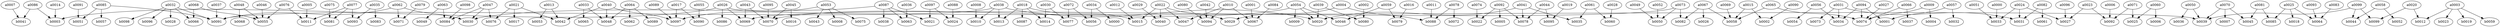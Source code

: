 /*  2-layer tree with 100 vertices on each side,
 * randomly permuted using seed 1,2,3 */
digraph tree_100 {
a0086 -> b0041;
a0038 -> b0020;
a0067 -> b0058;
a0092 -> b0078;
a0043 -> b0069;
a0093 -> b0064;
a0024 -> b0033;
a0085 -> b0057;
a0033 -> b0048;
a0037 -> b0091;
a0054 -> b0070;
a0098 -> b0084;
a0048 -> b0055;
a0018 -> b0014;
a0076 -> b0055;
a0040 -> b0097;
a0035 -> b0083;
a0031 -> b0073;
a0003 -> b0012;
a0053 -> b0075;
a0047 -> b0084;
a0056 -> b0054;
a0089 -> b0097;
a0054 -> b0009;
a0044 -> b0078;
a0051 -> b0033;
a0092 -> b0005;
a0087 -> b0021;
a0038 -> b0010;
a0005 -> b0011;
a0050 -> b0036;
a0028 -> b0060;
a0058 -> b0044;
a0064 -> b0062;
a0085 -> b0051;
a0014 -> b0003;
a0018 -> b0013;
a0034 -> b0056;
a0079 -> b0071;
a0068 -> b0066;
a0027 -> b0074;
a0038 -> b0091;
a0070 -> b0007;
a0000 -> b0033;
a0058 -> b0052;
a0032 -> b0028;
a0006 -> b0092;
a0029 -> b0040;
a0094 -> b0034;
a0055 -> b0090;
a0065 -> b0058;
a0095 -> b0070;
a0021 -> b0042;
a0044 -> b0095;
a0087 -> b0038;
a0094 -> b0001;
a0046 -> b0055;
a0030 -> b0014;
a0082 -> b0061;
a0085 -> b0091;
a0071 -> b0025;
a0033 -> b0065;
a0019 -> b0095;
a0065 -> b0074;
a0053 -> b0043;
a0086 -> b0003;
a0099 -> b0099;
a0047 -> b0076;
a0022 -> b0047;
a0081 -> b0085;
a0062 -> b0030;
a0049 -> b0050;
a0060 -> b0006;
a0078 -> b0088;
a0030 -> b0077;
a0010 -> b0094;
a0087 -> b0030;
a0066 -> b0037;
a0084 -> b0067;
a0087 -> b0063;
a0003 -> b0019;
a0041 -> b0078;
a0094 -> b0074;
a0077 -> b0093;
a0034 -> b0000;
a0062 -> b0091;
a0072 -> b0077;
a0081 -> b0045;
a0092 -> b0022;
a0070 -> b0045;
a0097 -> b0024;
a0018 -> b0087;
a0021 -> b0017;
a0035 -> b0093;
a0090 -> b0002;
a0010 -> b0047;
a0067 -> b0082;
a0040 -> b0048;
a0003 -> b0059;
a0017 -> b0097;
a0013 -> b0042;
a0016 -> b0079;
a0059 -> b0079;
a0003 -> b0023;
a0054 -> b0020;
a0047 -> b0030;
a0023 -> b0027;
a0099 -> b0044;
a0032 -> b0066;
a0001 -> b0067;
a0052 -> b0050;
a0032 -> b0091;
a0064 -> b0048;
a0083 -> b0064;
a0099 -> b0039;
a0075 -> b0081;
a0045 -> b0016;
a0088 -> b0024;
a0008 -> b0010;
a0067 -> b0026;
a0061 -> b0035;
a0059 -> b0046;
a0022 -> b0040;
a0043 -> b0070;
a0018 -> b0015;
a0063 -> b0084;
a0004 -> b0088;
a0026 -> b0069;
a0069 -> b0058;
a0060 -> b0025;
a0096 -> b0027;
a0031 -> b0031;
a0080 -> b0094;
a0056 -> b0034;
a0024 -> b0031;
a0025 -> b0064;
a0002 -> b0080;
a0011 -> b0088;
a0071 -> b0092;
a0082 -> b0031;
a0025 -> b0018;
a0063 -> b0049;
a0077 -> b0081;
a0057 -> b0032;
a0022 -> b0029;
a0045 -> b0070;
a0013 -> b0053;
a0050 -> b0039;
a0020 -> b0012;
a0042 -> b0094;
a0020 -> b0099;
a0057 -> b0001;
a0039 -> b0080;
a0053 -> b0008;
a0024 -> b0027;
a0048 -> b0068;
a0021 -> b0076;
a0041 -> b0020;
a0068 -> b0055;
a0091 -> b0051;
a0012 -> b0015;
a0073 -> b0069;
a0009 -> b0074;
a0032 -> b0098;
a0038 -> b0013;
a0062 -> b0071;
a0026 -> b0039;
a0015 -> b0058;
a0054 -> b0046;
a0097 -> b0021;
a0066 -> b0074;
a0036 -> b0063;
a0078 -> b0072;
a0017 -> b0090;
a0010 -> b0067;
a0025 -> b0085;
a0073 -> b0050;
a0040 -> b0042;
a0061 -> b0060;
a0041 -> b0035;
a0004 -> b0029;
a0009 -> b0004;
a0073 -> b0082;
a0023 -> b0092;
a0074 -> b0022;
a0076 -> b0011;
a0031 -> b0034;
a0026 -> b0003;
a0007 -> b0041;
a0053 -> b0097;
a0022 -> b0015;
a0032 -> b0096;
a0077 -> b0011;
a0039 -> b0020;
a0064 -> b0089;
a0070 -> b0039;
a0072 -> b0056;
a0026 -> b0086;
a0015 -> b0002;
}

/*  [Last modified: 2009 01 08 at 00:51:44 GMT] */
